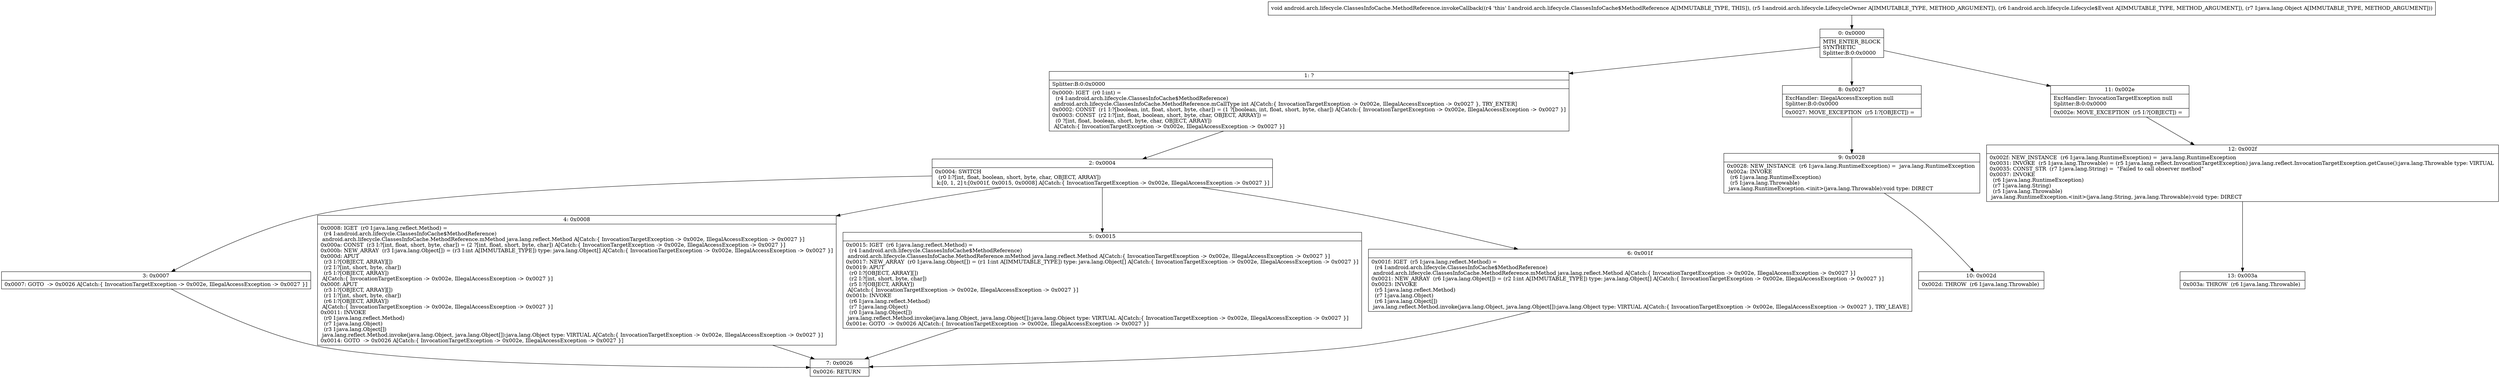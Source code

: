 digraph "CFG forandroid.arch.lifecycle.ClassesInfoCache.MethodReference.invokeCallback(Landroid\/arch\/lifecycle\/LifecycleOwner;Landroid\/arch\/lifecycle\/Lifecycle$Event;Ljava\/lang\/Object;)V" {
Node_0 [shape=record,label="{0\:\ 0x0000|MTH_ENTER_BLOCK\lSYNTHETIC\lSplitter:B:0:0x0000\l}"];
Node_1 [shape=record,label="{1\:\ ?|Splitter:B:0:0x0000\l|0x0000: IGET  (r0 I:int) = \l  (r4 I:android.arch.lifecycle.ClassesInfoCache$MethodReference)\l android.arch.lifecycle.ClassesInfoCache.MethodReference.mCallType int A[Catch:\{ InvocationTargetException \-\> 0x002e, IllegalAccessException \-\> 0x0027 \}, TRY_ENTER]\l0x0002: CONST  (r1 I:?[boolean, int, float, short, byte, char]) = (1 ?[boolean, int, float, short, byte, char]) A[Catch:\{ InvocationTargetException \-\> 0x002e, IllegalAccessException \-\> 0x0027 \}]\l0x0003: CONST  (r2 I:?[int, float, boolean, short, byte, char, OBJECT, ARRAY]) = \l  (0 ?[int, float, boolean, short, byte, char, OBJECT, ARRAY])\l A[Catch:\{ InvocationTargetException \-\> 0x002e, IllegalAccessException \-\> 0x0027 \}]\l}"];
Node_2 [shape=record,label="{2\:\ 0x0004|0x0004: SWITCH  \l  (r0 I:?[int, float, boolean, short, byte, char, OBJECT, ARRAY])\l k:[0, 1, 2] t:[0x001f, 0x0015, 0x0008] A[Catch:\{ InvocationTargetException \-\> 0x002e, IllegalAccessException \-\> 0x0027 \}]\l}"];
Node_3 [shape=record,label="{3\:\ 0x0007|0x0007: GOTO  \-\> 0x0026 A[Catch:\{ InvocationTargetException \-\> 0x002e, IllegalAccessException \-\> 0x0027 \}]\l}"];
Node_4 [shape=record,label="{4\:\ 0x0008|0x0008: IGET  (r0 I:java.lang.reflect.Method) = \l  (r4 I:android.arch.lifecycle.ClassesInfoCache$MethodReference)\l android.arch.lifecycle.ClassesInfoCache.MethodReference.mMethod java.lang.reflect.Method A[Catch:\{ InvocationTargetException \-\> 0x002e, IllegalAccessException \-\> 0x0027 \}]\l0x000a: CONST  (r3 I:?[int, float, short, byte, char]) = (2 ?[int, float, short, byte, char]) A[Catch:\{ InvocationTargetException \-\> 0x002e, IllegalAccessException \-\> 0x0027 \}]\l0x000b: NEW_ARRAY  (r3 I:java.lang.Object[]) = (r3 I:int A[IMMUTABLE_TYPE]) type: java.lang.Object[] A[Catch:\{ InvocationTargetException \-\> 0x002e, IllegalAccessException \-\> 0x0027 \}]\l0x000d: APUT  \l  (r3 I:?[OBJECT, ARRAY][])\l  (r2 I:?[int, short, byte, char])\l  (r5 I:?[OBJECT, ARRAY])\l A[Catch:\{ InvocationTargetException \-\> 0x002e, IllegalAccessException \-\> 0x0027 \}]\l0x000f: APUT  \l  (r3 I:?[OBJECT, ARRAY][])\l  (r1 I:?[int, short, byte, char])\l  (r6 I:?[OBJECT, ARRAY])\l A[Catch:\{ InvocationTargetException \-\> 0x002e, IllegalAccessException \-\> 0x0027 \}]\l0x0011: INVOKE  \l  (r0 I:java.lang.reflect.Method)\l  (r7 I:java.lang.Object)\l  (r3 I:java.lang.Object[])\l java.lang.reflect.Method.invoke(java.lang.Object, java.lang.Object[]):java.lang.Object type: VIRTUAL A[Catch:\{ InvocationTargetException \-\> 0x002e, IllegalAccessException \-\> 0x0027 \}]\l0x0014: GOTO  \-\> 0x0026 A[Catch:\{ InvocationTargetException \-\> 0x002e, IllegalAccessException \-\> 0x0027 \}]\l}"];
Node_5 [shape=record,label="{5\:\ 0x0015|0x0015: IGET  (r6 I:java.lang.reflect.Method) = \l  (r4 I:android.arch.lifecycle.ClassesInfoCache$MethodReference)\l android.arch.lifecycle.ClassesInfoCache.MethodReference.mMethod java.lang.reflect.Method A[Catch:\{ InvocationTargetException \-\> 0x002e, IllegalAccessException \-\> 0x0027 \}]\l0x0017: NEW_ARRAY  (r0 I:java.lang.Object[]) = (r1 I:int A[IMMUTABLE_TYPE]) type: java.lang.Object[] A[Catch:\{ InvocationTargetException \-\> 0x002e, IllegalAccessException \-\> 0x0027 \}]\l0x0019: APUT  \l  (r0 I:?[OBJECT, ARRAY][])\l  (r2 I:?[int, short, byte, char])\l  (r5 I:?[OBJECT, ARRAY])\l A[Catch:\{ InvocationTargetException \-\> 0x002e, IllegalAccessException \-\> 0x0027 \}]\l0x001b: INVOKE  \l  (r6 I:java.lang.reflect.Method)\l  (r7 I:java.lang.Object)\l  (r0 I:java.lang.Object[])\l java.lang.reflect.Method.invoke(java.lang.Object, java.lang.Object[]):java.lang.Object type: VIRTUAL A[Catch:\{ InvocationTargetException \-\> 0x002e, IllegalAccessException \-\> 0x0027 \}]\l0x001e: GOTO  \-\> 0x0026 A[Catch:\{ InvocationTargetException \-\> 0x002e, IllegalAccessException \-\> 0x0027 \}]\l}"];
Node_6 [shape=record,label="{6\:\ 0x001f|0x001f: IGET  (r5 I:java.lang.reflect.Method) = \l  (r4 I:android.arch.lifecycle.ClassesInfoCache$MethodReference)\l android.arch.lifecycle.ClassesInfoCache.MethodReference.mMethod java.lang.reflect.Method A[Catch:\{ InvocationTargetException \-\> 0x002e, IllegalAccessException \-\> 0x0027 \}]\l0x0021: NEW_ARRAY  (r6 I:java.lang.Object[]) = (r2 I:int A[IMMUTABLE_TYPE]) type: java.lang.Object[] A[Catch:\{ InvocationTargetException \-\> 0x002e, IllegalAccessException \-\> 0x0027 \}]\l0x0023: INVOKE  \l  (r5 I:java.lang.reflect.Method)\l  (r7 I:java.lang.Object)\l  (r6 I:java.lang.Object[])\l java.lang.reflect.Method.invoke(java.lang.Object, java.lang.Object[]):java.lang.Object type: VIRTUAL A[Catch:\{ InvocationTargetException \-\> 0x002e, IllegalAccessException \-\> 0x0027 \}, TRY_LEAVE]\l}"];
Node_7 [shape=record,label="{7\:\ 0x0026|0x0026: RETURN   \l}"];
Node_8 [shape=record,label="{8\:\ 0x0027|ExcHandler: IllegalAccessException null\lSplitter:B:0:0x0000\l|0x0027: MOVE_EXCEPTION  (r5 I:?[OBJECT]) =  \l}"];
Node_9 [shape=record,label="{9\:\ 0x0028|0x0028: NEW_INSTANCE  (r6 I:java.lang.RuntimeException) =  java.lang.RuntimeException \l0x002a: INVOKE  \l  (r6 I:java.lang.RuntimeException)\l  (r5 I:java.lang.Throwable)\l java.lang.RuntimeException.\<init\>(java.lang.Throwable):void type: DIRECT \l}"];
Node_10 [shape=record,label="{10\:\ 0x002d|0x002d: THROW  (r6 I:java.lang.Throwable) \l}"];
Node_11 [shape=record,label="{11\:\ 0x002e|ExcHandler: InvocationTargetException null\lSplitter:B:0:0x0000\l|0x002e: MOVE_EXCEPTION  (r5 I:?[OBJECT]) =  \l}"];
Node_12 [shape=record,label="{12\:\ 0x002f|0x002f: NEW_INSTANCE  (r6 I:java.lang.RuntimeException) =  java.lang.RuntimeException \l0x0031: INVOKE  (r5 I:java.lang.Throwable) = (r5 I:java.lang.reflect.InvocationTargetException) java.lang.reflect.InvocationTargetException.getCause():java.lang.Throwable type: VIRTUAL \l0x0035: CONST_STR  (r7 I:java.lang.String) =  \"Failed to call observer method\" \l0x0037: INVOKE  \l  (r6 I:java.lang.RuntimeException)\l  (r7 I:java.lang.String)\l  (r5 I:java.lang.Throwable)\l java.lang.RuntimeException.\<init\>(java.lang.String, java.lang.Throwable):void type: DIRECT \l}"];
Node_13 [shape=record,label="{13\:\ 0x003a|0x003a: THROW  (r6 I:java.lang.Throwable) \l}"];
MethodNode[shape=record,label="{void android.arch.lifecycle.ClassesInfoCache.MethodReference.invokeCallback((r4 'this' I:android.arch.lifecycle.ClassesInfoCache$MethodReference A[IMMUTABLE_TYPE, THIS]), (r5 I:android.arch.lifecycle.LifecycleOwner A[IMMUTABLE_TYPE, METHOD_ARGUMENT]), (r6 I:android.arch.lifecycle.Lifecycle$Event A[IMMUTABLE_TYPE, METHOD_ARGUMENT]), (r7 I:java.lang.Object A[IMMUTABLE_TYPE, METHOD_ARGUMENT])) }"];
MethodNode -> Node_0;
Node_0 -> Node_1;
Node_0 -> Node_11;
Node_0 -> Node_8;
Node_1 -> Node_2;
Node_2 -> Node_3;
Node_2 -> Node_4;
Node_2 -> Node_5;
Node_2 -> Node_6;
Node_3 -> Node_7;
Node_4 -> Node_7;
Node_5 -> Node_7;
Node_6 -> Node_7;
Node_8 -> Node_9;
Node_9 -> Node_10;
Node_11 -> Node_12;
Node_12 -> Node_13;
}

